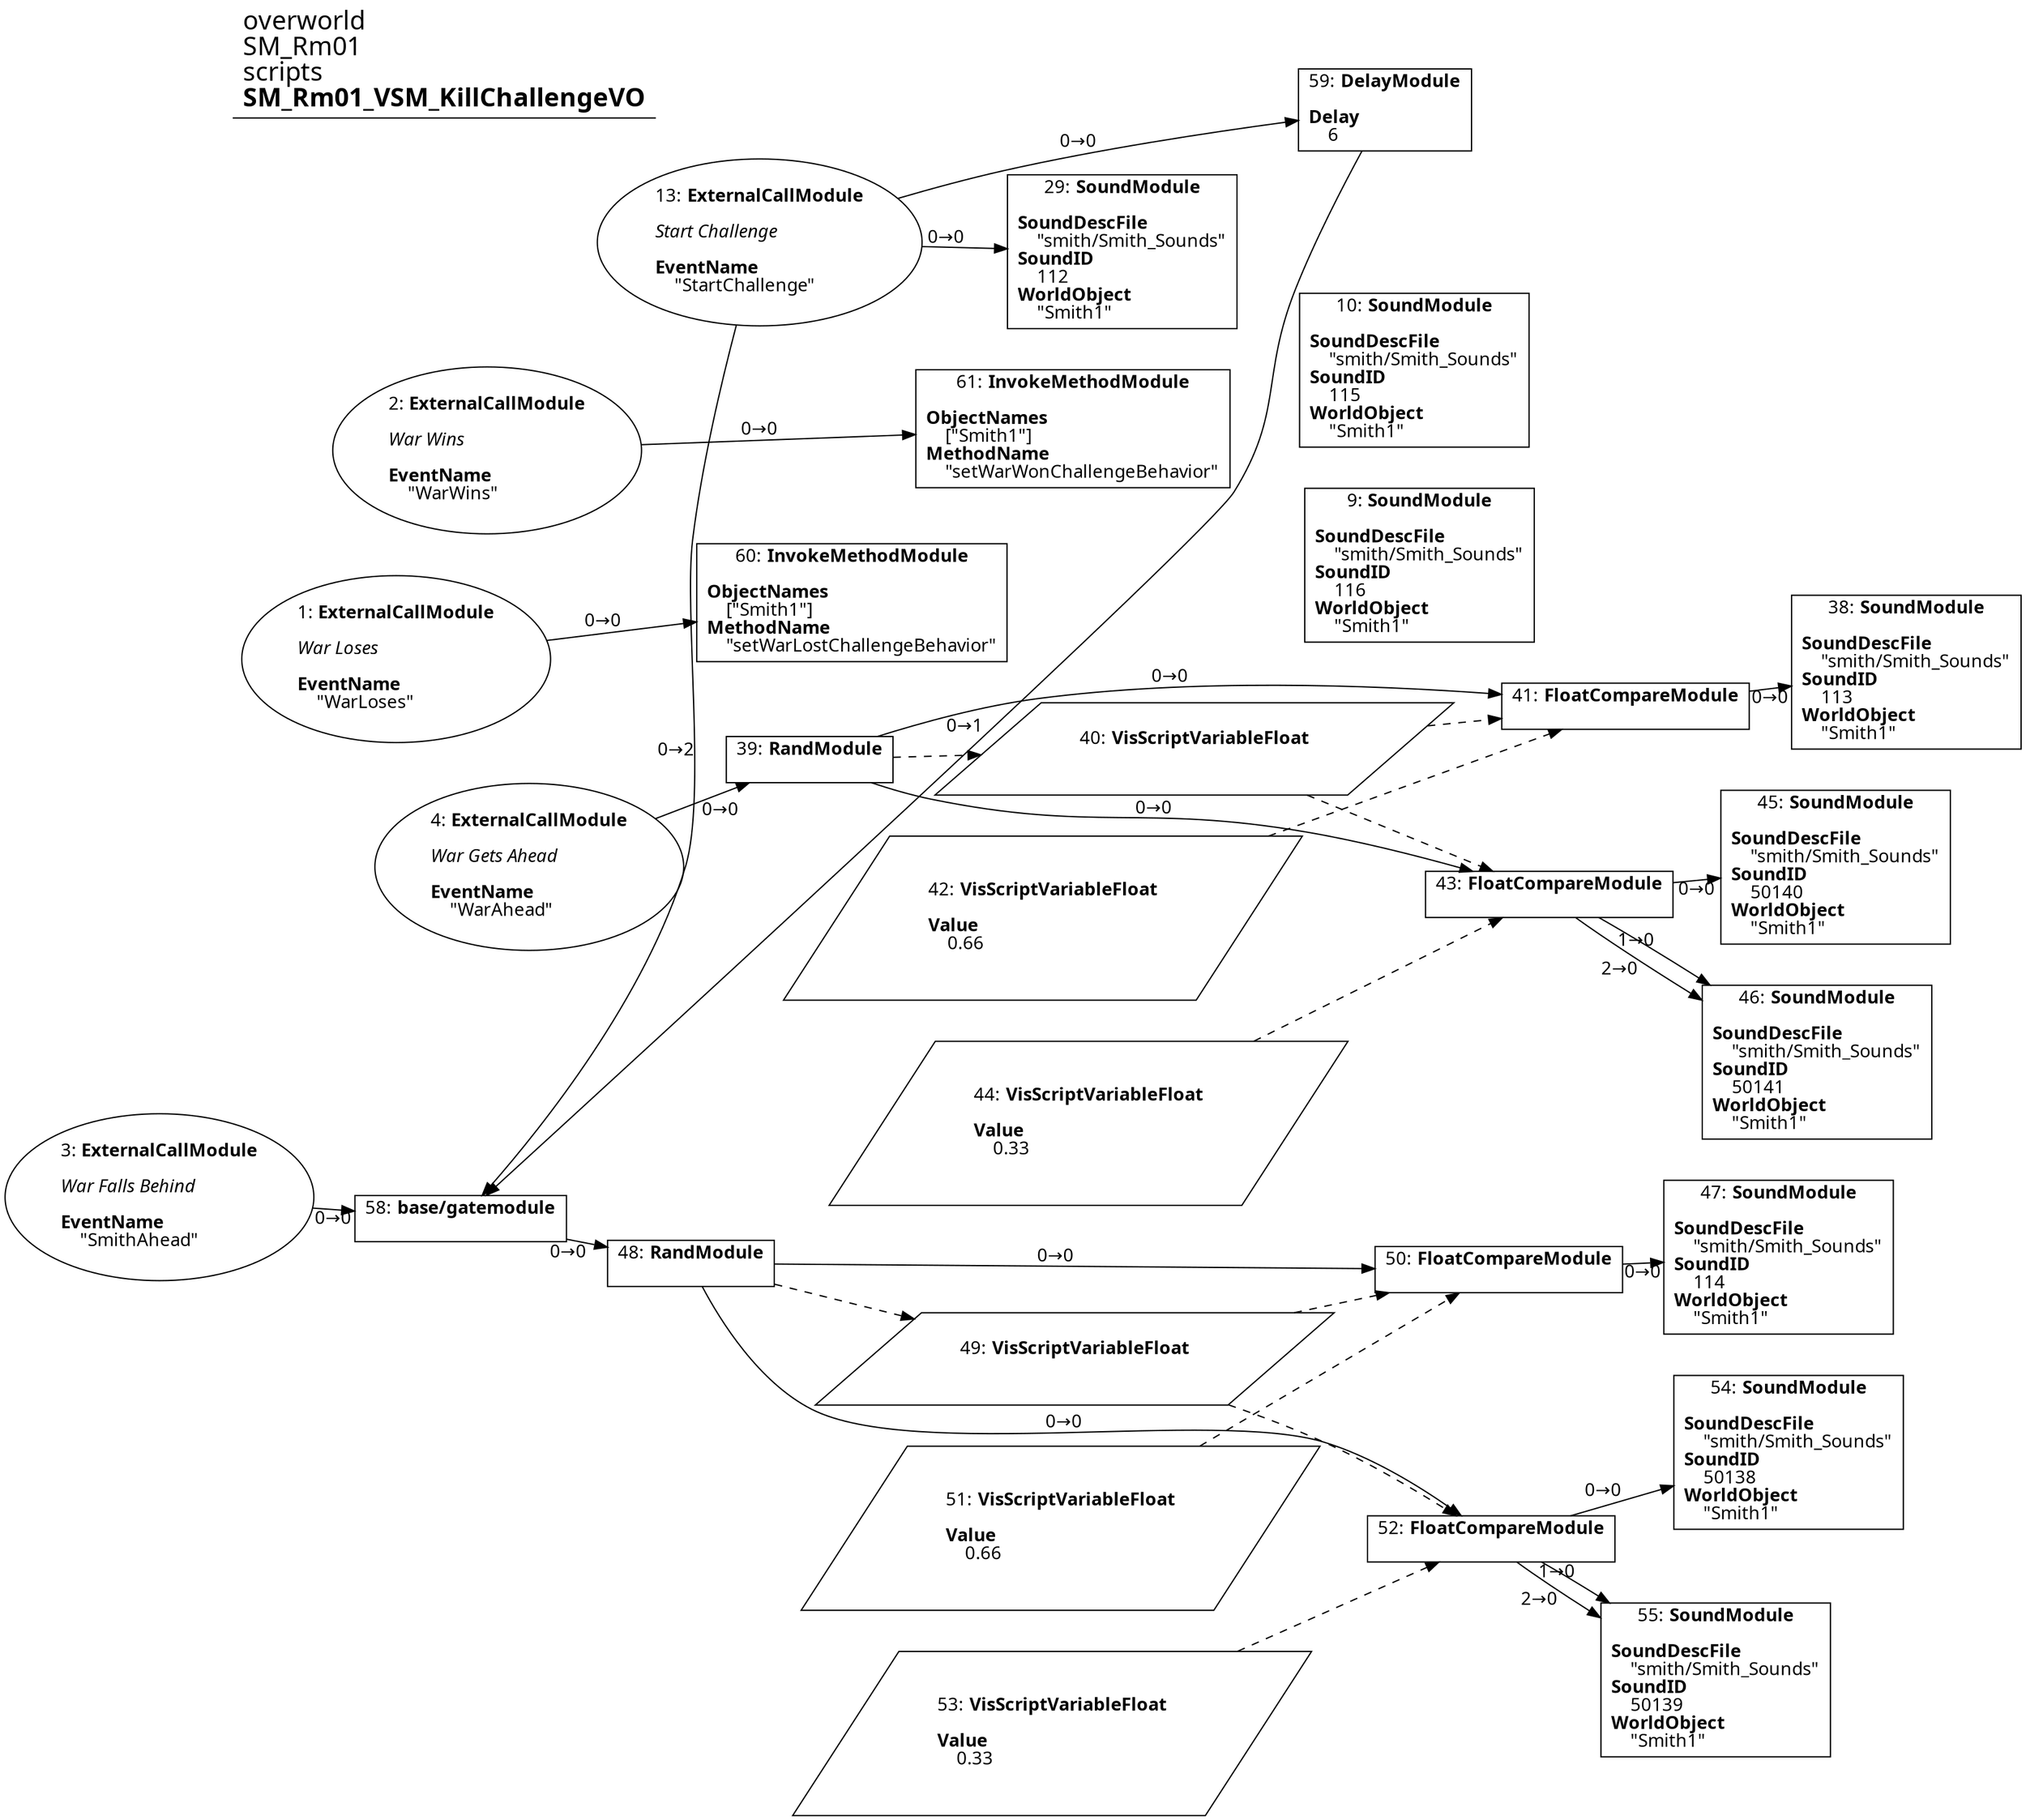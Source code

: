 digraph {
    layout = fdp;
    overlap = prism;
    sep = "+16";
    splines = spline;

    node [ shape = box ];

    graph [ fontname = "Segoe UI" ];
    node [ fontname = "Segoe UI" ];
    edge [ fontname = "Segoe UI" ];

    1 [ label = <1: <b>ExternalCallModule</b><br/><br/><i>War Loses<br align="left"/></i><br align="left"/><b>EventName</b><br align="left"/>    &quot;WarLoses&quot;<br align="left"/>> ];
    1 [ shape = oval ]
    1 [ pos = "0.09,-0.47500002!" ];
    1 -> 60 [ label = "0→0" ];

    2 [ label = <2: <b>ExternalCallModule</b><br/><br/><i>War Wins<br align="left"/></i><br align="left"/><b>EventName</b><br align="left"/>    &quot;WarWins&quot;<br align="left"/>> ];
    2 [ shape = oval ]
    2 [ pos = "0.089,-0.28300002!" ];
    2 -> 61 [ label = "0→0" ];

    3 [ label = <3: <b>ExternalCallModule</b><br/><br/><i>War Falls Behind<br align="left"/></i><br align="left"/><b>EventName</b><br align="left"/>    &quot;SmithAhead&quot;<br align="left"/>> ];
    3 [ shape = oval ]
    3 [ pos = "0.071,-1.1270001!" ];
    3 -> 58 [ label = "0→0" ];

    4 [ label = <4: <b>ExternalCallModule</b><br/><br/><i>War Gets Ahead<br align="left"/></i><br align="left"/><b>EventName</b><br align="left"/>    &quot;WarAhead&quot;<br align="left"/>> ];
    4 [ shape = oval ]
    4 [ pos = "0.25100002,-0.65300006!" ];
    4 -> 39 [ label = "0→0" ];

    9 [ label = <9: <b>SoundModule</b><br/><br/><b>SoundDescFile</b><br align="left"/>    &quot;smith/Smith_Sounds&quot;<br align="left"/><b>SoundID</b><br align="left"/>    116<br align="left"/><b>WorldObject</b><br align="left"/>    &quot;Smith1&quot;<br align="left"/>> ];
    9 [ pos = "0.78000003,-0.467!" ];

    10 [ label = <10: <b>SoundModule</b><br/><br/><b>SoundDescFile</b><br align="left"/>    &quot;smith/Smith_Sounds&quot;<br align="left"/><b>SoundID</b><br align="left"/>    115<br align="left"/><b>WorldObject</b><br align="left"/>    &quot;Smith1&quot;<br align="left"/>> ];
    10 [ pos = "0.78900003,-0.27!" ];

    13 [ label = <13: <b>ExternalCallModule</b><br/><br/><i>Start Challenge<br align="left"/></i><br align="left"/><b>EventName</b><br align="left"/>    &quot;StartChallenge&quot;<br align="left"/>> ];
    13 [ shape = oval ]
    13 [ pos = "0.238,-0.097!" ];
    13 -> 29 [ label = "0→0" ];
    13 -> 58 [ label = "0→2" ];
    13 -> 59 [ label = "0→0" ];

    29 [ label = <29: <b>SoundModule</b><br/><br/><b>SoundDescFile</b><br align="left"/>    &quot;smith/Smith_Sounds&quot;<br align="left"/><b>SoundID</b><br align="left"/>    112<br align="left"/><b>WorldObject</b><br align="left"/>    &quot;Smith1&quot;<br align="left"/>> ];
    29 [ pos = "0.49600002,-0.097!" ];

    38 [ label = <38: <b>SoundModule</b><br/><br/><b>SoundDescFile</b><br align="left"/>    &quot;smith/Smith_Sounds&quot;<br align="left"/><b>SoundID</b><br align="left"/>    113<br align="left"/><b>WorldObject</b><br align="left"/>    &quot;Smith1&quot;<br align="left"/>> ];
    38 [ pos = "1.0730001,-0.65300006!" ];

    39 [ label = <39: <b>RandModule</b><br/><br/>> ];
    39 [ pos = "0.492,-0.65300006!" ];
    39 -> 41 [ label = "0→0" ];
    39 -> 43 [ label = "0→0" ];
    39 -> 40 [ style = dashed ];

    40 [ label = <40: <b>VisScriptVariableFloat</b><br/><br/>> ];
    40 [ shape = parallelogram ]
    40 [ pos = "0.70400006,-0.70400006!" ];

    41 [ label = <41: <b>FloatCompareModule</b><br/><br/>> ];
    41 [ pos = "0.86100006,-0.65300006!" ];
    41 -> 38 [ label = "0→0" ];
    40 -> 41 [ style = dashed ];
    42 -> 41 [ style = dashed ];

    42 [ label = <42: <b>VisScriptVariableFloat</b><br/><br/><b>Value</b><br align="left"/>    0.66<br align="left"/>> ];
    42 [ shape = parallelogram ]
    42 [ pos = "0.65400004,-0.81500006!" ];

    43 [ label = <43: <b>FloatCompareModule</b><br/><br/>> ];
    43 [ pos = "0.86,-0.81500006!" ];
    43 -> 45 [ label = "0→0" ];
    43 -> 46 [ label = "1→0" ];
    43 -> 46 [ label = "2→0" ];
    40 -> 43 [ style = dashed ];
    44 -> 43 [ style = dashed ];

    44 [ label = <44: <b>VisScriptVariableFloat</b><br/><br/><b>Value</b><br align="left"/>    0.33<br align="left"/>> ];
    44 [ shape = parallelogram ]
    44 [ pos = "0.68,-0.96500003!" ];

    45 [ label = <45: <b>SoundModule</b><br/><br/><b>SoundDescFile</b><br align="left"/>    &quot;smith/Smith_Sounds&quot;<br align="left"/><b>SoundID</b><br align="left"/>    50140<br align="left"/><b>WorldObject</b><br align="left"/>    &quot;Smith1&quot;<br align="left"/>> ];
    45 [ pos = "1.072,-0.77800006!" ];

    46 [ label = <46: <b>SoundModule</b><br/><br/><b>SoundDescFile</b><br align="left"/>    &quot;smith/Smith_Sounds&quot;<br align="left"/><b>SoundID</b><br align="left"/>    50141<br align="left"/><b>WorldObject</b><br align="left"/>    &quot;Smith1&quot;<br align="left"/>> ];
    46 [ pos = "1.0760001,-0.90900004!" ];

    47 [ label = <47: <b>SoundModule</b><br/><br/><b>SoundDescFile</b><br align="left"/>    &quot;smith/Smith_Sounds&quot;<br align="left"/><b>SoundID</b><br align="left"/>    114<br align="left"/><b>WorldObject</b><br align="left"/>    &quot;Smith1&quot;<br align="left"/>> ];
    47 [ pos = "1.0780001,-1.1270001!" ];

    48 [ label = <48: <b>RandModule</b><br/><br/>> ];
    48 [ pos = "0.497,-1.1270001!" ];
    48 -> 50 [ label = "0→0" ];
    48 -> 52 [ label = "0→0" ];
    48 -> 49 [ style = dashed ];

    49 [ label = <49: <b>VisScriptVariableFloat</b><br/><br/>> ];
    49 [ shape = parallelogram ]
    49 [ pos = "0.71300006,-1.194!" ];

    50 [ label = <50: <b>FloatCompareModule</b><br/><br/>> ];
    50 [ pos = "0.86600006,-1.1270001!" ];
    50 -> 47 [ label = "0→0" ];
    49 -> 50 [ style = dashed ];
    51 -> 50 [ style = dashed ];

    51 [ label = <51: <b>VisScriptVariableFloat</b><br/><br/><b>Value</b><br align="left"/>    0.66<br align="left"/>> ];
    51 [ shape = parallelogram ]
    51 [ pos = "0.71500003,-1.2820001!" ];

    52 [ label = <52: <b>FloatCompareModule</b><br/><br/>> ];
    52 [ pos = "0.86500007,-1.289!" ];
    52 -> 54 [ label = "0→0" ];
    52 -> 55 [ label = "1→0" ];
    52 -> 55 [ label = "2→0" ];
    49 -> 52 [ style = dashed ];
    53 -> 52 [ style = dashed ];

    53 [ label = <53: <b>VisScriptVariableFloat</b><br/><br/><b>Value</b><br align="left"/>    0.33<br align="left"/>> ];
    53 [ shape = parallelogram ]
    53 [ pos = "0.70400006,-1.4380001!" ];

    54 [ label = <54: <b>SoundModule</b><br/><br/><b>SoundDescFile</b><br align="left"/>    &quot;smith/Smith_Sounds&quot;<br align="left"/><b>SoundID</b><br align="left"/>    50138<br align="left"/><b>WorldObject</b><br align="left"/>    &quot;Smith1&quot;<br align="left"/>> ];
    54 [ pos = "1.077,-1.2520001!" ];

    55 [ label = <55: <b>SoundModule</b><br/><br/><b>SoundDescFile</b><br align="left"/>    &quot;smith/Smith_Sounds&quot;<br align="left"/><b>SoundID</b><br align="left"/>    50139<br align="left"/><b>WorldObject</b><br align="left"/>    &quot;Smith1&quot;<br align="left"/>> ];
    55 [ pos = "1.0810001,-1.383!" ];

    58 [ label = <58: <b>base/gatemodule</b><br/><br/>> ];
    58 [ pos = "0.3,-1.1270001!" ];
    58 -> 48 [ label = "0→0" ];

    59 [ label = <59: <b>DelayModule</b><br/><br/><b>Delay</b><br align="left"/>    6<br align="left"/>> ];
    59 [ pos = "0.68600005,-0.002!" ];
    59 -> 58 [ label = "0→1" ];

    60 [ label = <60: <b>InvokeMethodModule</b><br/><br/><b>ObjectNames</b><br align="left"/>    [&quot;Smith1&quot;]<br align="left"/><b>MethodName</b><br align="left"/>    &quot;setWarLostChallengeBehavior&quot;<br align="left"/>> ];
    60 [ pos = "0.48800004,-0.476!" ];

    61 [ label = <61: <b>InvokeMethodModule</b><br/><br/><b>ObjectNames</b><br align="left"/>    [&quot;Smith1&quot;]<br align="left"/><b>MethodName</b><br align="left"/>    &quot;setWarWonChallengeBehavior&quot;<br align="left"/>> ];
    61 [ pos = "0.49,-0.28300002!" ];

    title [ pos = "0.07,-0.001!" ];
    title [ shape = underline ];
    title [ label = <<font point-size="20">overworld<br align="left"/>SM_Rm01<br align="left"/>scripts<br align="left"/><b>SM_Rm01_VSM_KillChallengeVO</b><br align="left"/></font>> ];
}
